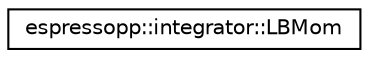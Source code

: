digraph G
{
  edge [fontname="Helvetica",fontsize="10",labelfontname="Helvetica",labelfontsize="10"];
  node [fontname="Helvetica",fontsize="10",shape=record];
  rankdir="LR";
  Node1 [label="espressopp::integrator::LBMom",height=0.2,width=0.4,color="black", fillcolor="white", style="filled",URL="$classespressopp_1_1integrator_1_1LBMom.html"];
}
